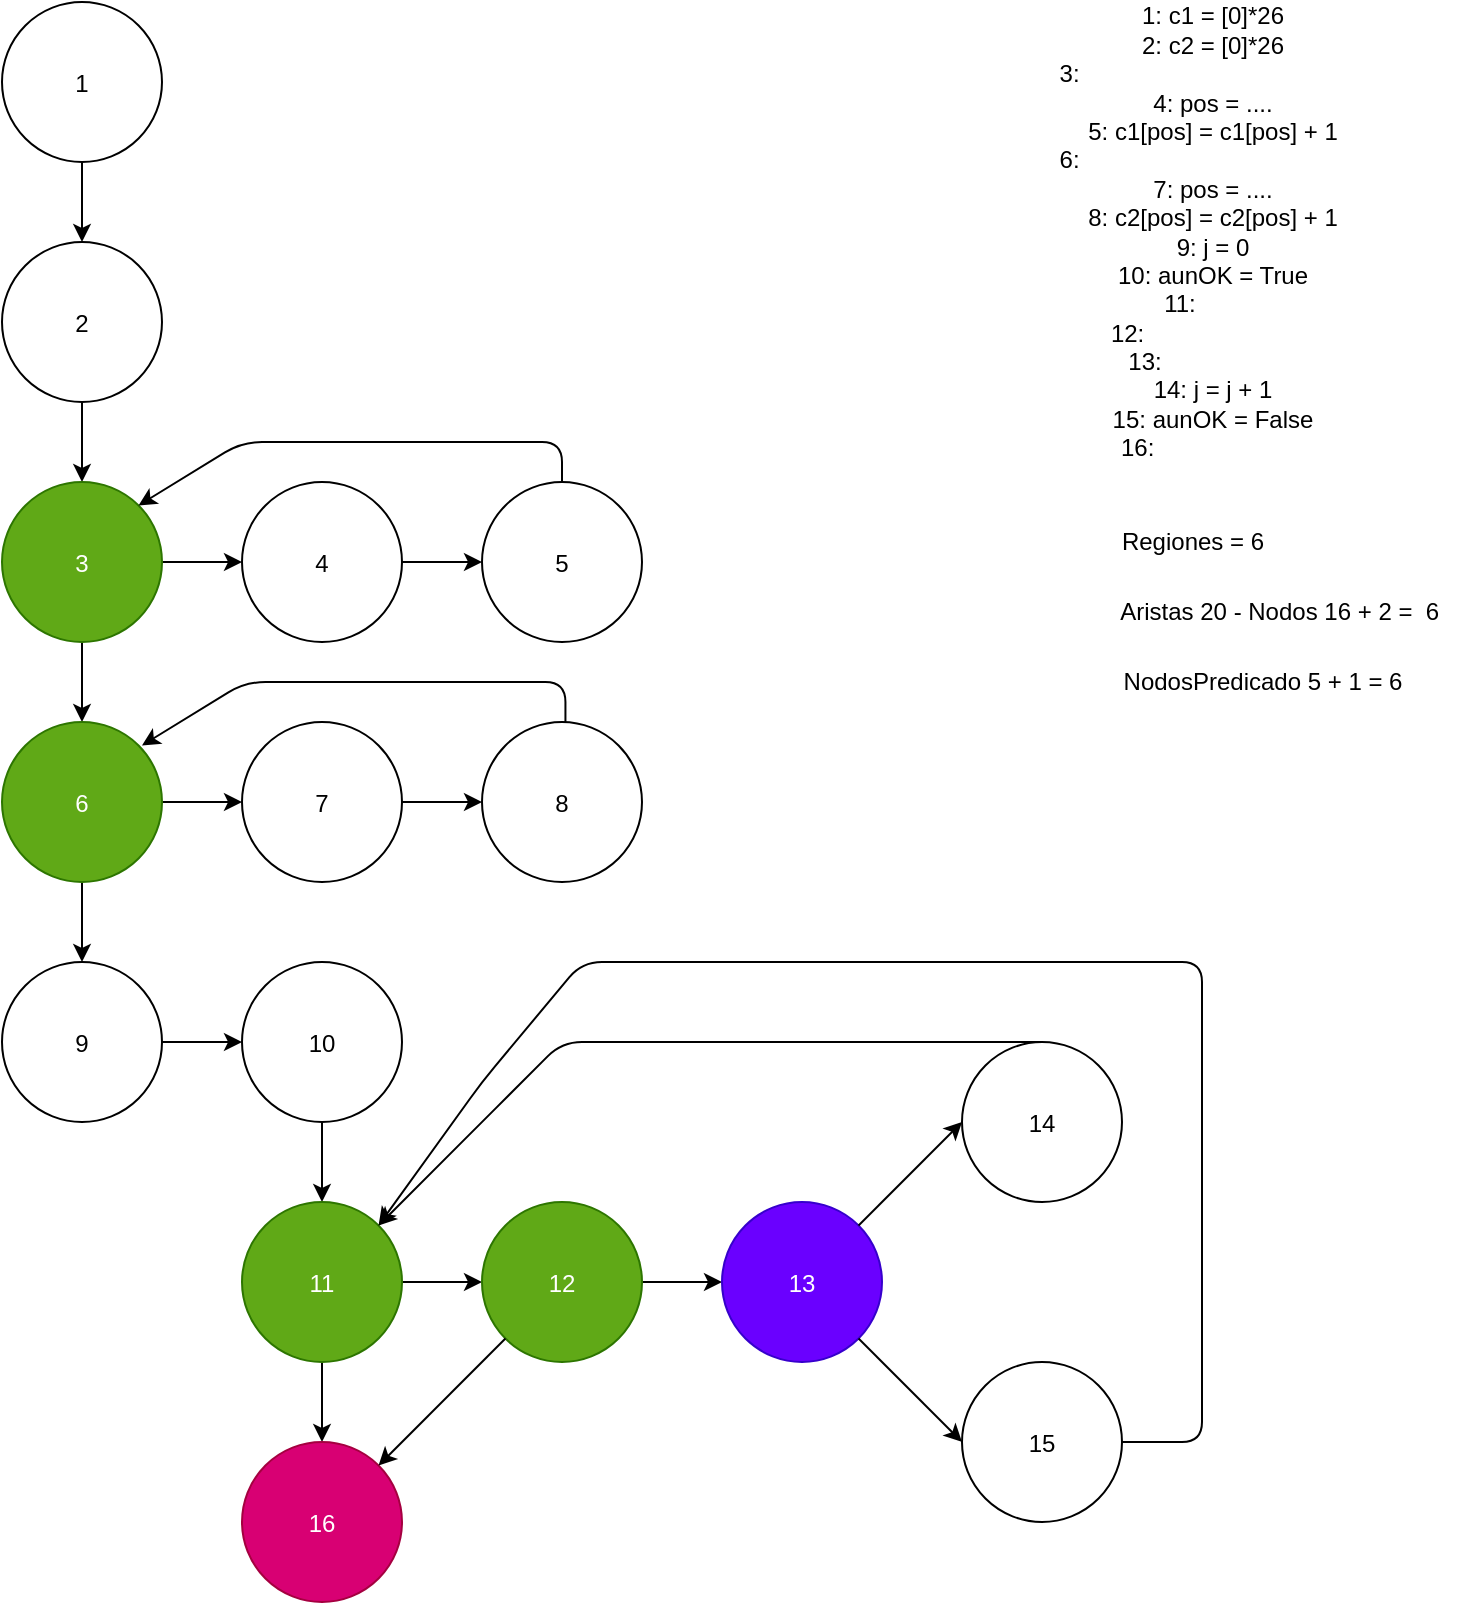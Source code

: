 <mxfile>
    <diagram id="gaFSn1sXhkaykBUM7PYP" name="Page-1">
        <mxGraphModel dx="873" dy="636" grid="1" gridSize="10" guides="1" tooltips="1" connect="1" arrows="1" fold="1" page="1" pageScale="1" pageWidth="850" pageHeight="1100" math="0" shadow="0">
            <root>
                <mxCell id="0"/>
                <mxCell id="1" parent="0"/>
                <mxCell id="4" value="" style="edgeStyle=none;html=1;" parent="1" source="2" target="3" edge="1">
                    <mxGeometry relative="1" as="geometry"/>
                </mxCell>
                <mxCell id="2" value="&lt;p style=&quot;line-height: 1&quot;&gt;1&lt;/p&gt;" style="ellipse;whiteSpace=wrap;html=1;aspect=fixed;" parent="1" vertex="1">
                    <mxGeometry x="40" y="40" width="80" height="80" as="geometry"/>
                </mxCell>
                <mxCell id="6" value="" style="edgeStyle=none;html=1;" parent="1" source="3" target="5" edge="1">
                    <mxGeometry relative="1" as="geometry"/>
                </mxCell>
                <mxCell id="3" value="&lt;p style=&quot;line-height: 1&quot;&gt;2&lt;/p&gt;" style="ellipse;whiteSpace=wrap;html=1;aspect=fixed;" parent="1" vertex="1">
                    <mxGeometry x="40" y="160" width="80" height="80" as="geometry"/>
                </mxCell>
                <mxCell id="8" value="" style="edgeStyle=none;html=1;" parent="1" source="5" target="7" edge="1">
                    <mxGeometry relative="1" as="geometry"/>
                </mxCell>
                <mxCell id="10" value="" style="edgeStyle=none;html=1;" parent="1" source="5" target="9" edge="1">
                    <mxGeometry relative="1" as="geometry"/>
                </mxCell>
                <mxCell id="5" value="&lt;p style=&quot;line-height: 1&quot;&gt;3&lt;/p&gt;" style="ellipse;whiteSpace=wrap;html=1;aspect=fixed;fillColor=#60a917;fontColor=#ffffff;strokeColor=#2D7600;" parent="1" vertex="1">
                    <mxGeometry x="40" y="280" width="80" height="80" as="geometry"/>
                </mxCell>
                <mxCell id="16" value="" style="edgeStyle=none;html=1;" parent="1" source="7" target="14" edge="1">
                    <mxGeometry relative="1" as="geometry"/>
                </mxCell>
                <mxCell id="20" value="" style="edgeStyle=none;html=1;" parent="1" source="7" target="19" edge="1">
                    <mxGeometry relative="1" as="geometry"/>
                </mxCell>
                <mxCell id="7" value="&lt;p style=&quot;line-height: 1&quot;&gt;6&lt;/p&gt;" style="ellipse;whiteSpace=wrap;html=1;aspect=fixed;fillColor=#60a917;fontColor=#ffffff;strokeColor=#2D7600;" parent="1" vertex="1">
                    <mxGeometry x="40" y="400" width="80" height="80" as="geometry"/>
                </mxCell>
                <mxCell id="12" value="" style="edgeStyle=none;html=1;" parent="1" source="9" target="11" edge="1">
                    <mxGeometry relative="1" as="geometry"/>
                </mxCell>
                <mxCell id="9" value="&lt;p style=&quot;line-height: 1&quot;&gt;4&lt;/p&gt;" style="ellipse;whiteSpace=wrap;html=1;aspect=fixed;" parent="1" vertex="1">
                    <mxGeometry x="160" y="280" width="80" height="80" as="geometry"/>
                </mxCell>
                <mxCell id="11" value="&lt;p style=&quot;line-height: 1&quot;&gt;5&lt;/p&gt;" style="ellipse;whiteSpace=wrap;html=1;aspect=fixed;" parent="1" vertex="1">
                    <mxGeometry x="280" y="280" width="80" height="80" as="geometry"/>
                </mxCell>
                <mxCell id="13" value="" style="edgeStyle=none;html=1;exitX=0.5;exitY=0;exitDx=0;exitDy=0;entryX=1;entryY=0;entryDx=0;entryDy=0;" parent="1" source="11" target="5" edge="1">
                    <mxGeometry relative="1" as="geometry">
                        <mxPoint x="250" y="330" as="sourcePoint"/>
                        <mxPoint x="290" y="330" as="targetPoint"/>
                        <Array as="points">
                            <mxPoint x="320" y="260"/>
                            <mxPoint x="160" y="260"/>
                        </Array>
                    </mxGeometry>
                </mxCell>
                <mxCell id="17" value="" style="edgeStyle=none;html=1;" parent="1" source="14" target="15" edge="1">
                    <mxGeometry relative="1" as="geometry"/>
                </mxCell>
                <mxCell id="14" value="&lt;p style=&quot;line-height: 1&quot;&gt;7&lt;/p&gt;" style="ellipse;whiteSpace=wrap;html=1;aspect=fixed;" parent="1" vertex="1">
                    <mxGeometry x="160" y="400" width="80" height="80" as="geometry"/>
                </mxCell>
                <mxCell id="15" value="&lt;p style=&quot;line-height: 1&quot;&gt;8&lt;br&gt;&lt;/p&gt;" style="ellipse;whiteSpace=wrap;html=1;aspect=fixed;" parent="1" vertex="1">
                    <mxGeometry x="280" y="400" width="80" height="80" as="geometry"/>
                </mxCell>
                <mxCell id="18" value="" style="edgeStyle=none;html=1;exitX=0.5;exitY=0;exitDx=0;exitDy=0;entryX=1;entryY=0;entryDx=0;entryDy=0;" parent="1" edge="1">
                    <mxGeometry relative="1" as="geometry">
                        <mxPoint x="321.72" y="400" as="sourcePoint"/>
                        <mxPoint x="110.004" y="411.716" as="targetPoint"/>
                        <Array as="points">
                            <mxPoint x="321.72" y="380"/>
                            <mxPoint x="161.72" y="380"/>
                        </Array>
                    </mxGeometry>
                </mxCell>
                <mxCell id="22" value="" style="edgeStyle=none;html=1;" parent="1" source="19" target="21" edge="1">
                    <mxGeometry relative="1" as="geometry"/>
                </mxCell>
                <mxCell id="19" value="&lt;p style=&quot;line-height: 1&quot;&gt;9&lt;/p&gt;" style="ellipse;whiteSpace=wrap;html=1;aspect=fixed;" parent="1" vertex="1">
                    <mxGeometry x="40" y="520" width="80" height="80" as="geometry"/>
                </mxCell>
                <mxCell id="24" value="" style="edgeStyle=none;html=1;" parent="1" source="21" target="23" edge="1">
                    <mxGeometry relative="1" as="geometry"/>
                </mxCell>
                <mxCell id="21" value="&lt;p style=&quot;line-height: 1&quot;&gt;10&lt;/p&gt;" style="ellipse;whiteSpace=wrap;html=1;aspect=fixed;" parent="1" vertex="1">
                    <mxGeometry x="160" y="520" width="80" height="80" as="geometry"/>
                </mxCell>
                <mxCell id="26" value="" style="edgeStyle=none;html=1;" parent="1" source="23" target="25" edge="1">
                    <mxGeometry relative="1" as="geometry"/>
                </mxCell>
                <mxCell id="28" value="" style="edgeStyle=none;html=1;" parent="1" source="23" target="27" edge="1">
                    <mxGeometry relative="1" as="geometry"/>
                </mxCell>
                <mxCell id="23" value="&lt;p style=&quot;line-height: 1&quot;&gt;11&lt;/p&gt;" style="ellipse;whiteSpace=wrap;html=1;aspect=fixed;fillColor=#60a917;fontColor=#ffffff;strokeColor=#2D7600;" parent="1" vertex="1">
                    <mxGeometry x="160" y="640" width="80" height="80" as="geometry"/>
                </mxCell>
                <mxCell id="25" value="&lt;p style=&quot;line-height: 1&quot;&gt;16&lt;/p&gt;" style="ellipse;whiteSpace=wrap;html=1;aspect=fixed;fillColor=#d80073;fontColor=#ffffff;strokeColor=#A50040;" parent="1" vertex="1">
                    <mxGeometry x="160" y="760" width="80" height="80" as="geometry"/>
                </mxCell>
                <mxCell id="31" value="" style="edgeStyle=none;html=1;" parent="1" source="27" target="30" edge="1">
                    <mxGeometry relative="1" as="geometry"/>
                </mxCell>
                <mxCell id="27" value="&lt;p style=&quot;line-height: 1&quot;&gt;12&lt;/p&gt;" style="ellipse;whiteSpace=wrap;html=1;aspect=fixed;fillColor=#60a917;fontColor=#ffffff;strokeColor=#2D7600;" parent="1" vertex="1">
                    <mxGeometry x="280" y="640" width="80" height="80" as="geometry"/>
                </mxCell>
                <mxCell id="29" value="" style="edgeStyle=none;html=1;entryX=1;entryY=0;entryDx=0;entryDy=0;" parent="1" source="27" target="25" edge="1">
                    <mxGeometry relative="1" as="geometry">
                        <mxPoint x="210" y="730" as="sourcePoint"/>
                        <mxPoint x="210" y="770" as="targetPoint"/>
                    </mxGeometry>
                </mxCell>
                <mxCell id="30" value="&lt;p style=&quot;line-height: 1&quot;&gt;13&lt;/p&gt;" style="ellipse;whiteSpace=wrap;html=1;aspect=fixed;fillColor=#6a00ff;fontColor=#ffffff;strokeColor=#3700CC;" parent="1" vertex="1">
                    <mxGeometry x="400" y="640" width="80" height="80" as="geometry"/>
                </mxCell>
                <mxCell id="32" value="&lt;p style=&quot;line-height: 1&quot;&gt;14&lt;/p&gt;" style="ellipse;whiteSpace=wrap;html=1;aspect=fixed;" parent="1" vertex="1">
                    <mxGeometry x="520" y="560" width="80" height="80" as="geometry"/>
                </mxCell>
                <mxCell id="33" value="" style="edgeStyle=none;html=1;" parent="1" source="30" edge="1">
                    <mxGeometry relative="1" as="geometry">
                        <mxPoint x="370" y="690" as="sourcePoint"/>
                        <mxPoint x="520" y="600" as="targetPoint"/>
                    </mxGeometry>
                </mxCell>
                <mxCell id="34" value="&lt;p style=&quot;line-height: 1&quot;&gt;15&lt;/p&gt;" style="ellipse;whiteSpace=wrap;html=1;aspect=fixed;" parent="1" vertex="1">
                    <mxGeometry x="520" y="720" width="80" height="80" as="geometry"/>
                </mxCell>
                <mxCell id="36" value="" style="edgeStyle=none;html=1;entryX=0;entryY=0.5;entryDx=0;entryDy=0;" parent="1" source="30" target="34" edge="1">
                    <mxGeometry relative="1" as="geometry">
                        <mxPoint x="421.716" y="718.284" as="sourcePoint"/>
                        <mxPoint x="370" y="770" as="targetPoint"/>
                    </mxGeometry>
                </mxCell>
                <mxCell id="37" value="" style="edgeStyle=none;html=1;entryX=1;entryY=0;entryDx=0;entryDy=0;exitX=0.5;exitY=0;exitDx=0;exitDy=0;" parent="1" source="32" target="23" edge="1">
                    <mxGeometry relative="1" as="geometry">
                        <mxPoint x="478.284" y="661.716" as="sourcePoint"/>
                        <mxPoint x="530" y="610" as="targetPoint"/>
                        <Array as="points">
                            <mxPoint x="320" y="560"/>
                            <mxPoint x="280" y="600"/>
                        </Array>
                    </mxGeometry>
                </mxCell>
                <mxCell id="38" value="" style="edgeStyle=none;html=1;entryX=1;entryY=0;entryDx=0;entryDy=0;exitX=1;exitY=0.5;exitDx=0;exitDy=0;" parent="1" source="34" target="23" edge="1">
                    <mxGeometry relative="1" as="geometry">
                        <mxPoint x="600" y="820" as="sourcePoint"/>
                        <mxPoint x="268.284" y="911.716" as="targetPoint"/>
                        <Array as="points">
                            <mxPoint x="640" y="760"/>
                            <mxPoint x="640" y="520"/>
                            <mxPoint x="330" y="520"/>
                            <mxPoint x="280" y="580"/>
                        </Array>
                    </mxGeometry>
                </mxCell>
                <mxCell id="39" value="Regiones = 6" style="text;html=1;align=center;verticalAlign=middle;resizable=0;points=[];autosize=1;strokeColor=none;fillColor=none;" vertex="1" parent="1">
                    <mxGeometry x="590" y="300" width="90" height="20" as="geometry"/>
                </mxCell>
                <mxCell id="40" value="Aristas 20 - Nodos 16 + 2 =&amp;nbsp; 6&amp;nbsp;" style="text;html=1;align=center;verticalAlign=middle;resizable=0;points=[];autosize=1;strokeColor=none;fillColor=none;" vertex="1" parent="1">
                    <mxGeometry x="590" y="335" width="180" height="20" as="geometry"/>
                </mxCell>
                <mxCell id="41" value="NodosPredicado 5 + 1 = 6" style="text;html=1;align=center;verticalAlign=middle;resizable=0;points=[];autosize=1;strokeColor=none;fillColor=none;" vertex="1" parent="1">
                    <mxGeometry x="590" y="370" width="160" height="20" as="geometry"/>
                </mxCell>
                <mxCell id="42" value="1:&amp;nbsp;&lt;span&gt;c1 = [0]*26&lt;/span&gt;&lt;br&gt;2:&amp;nbsp;&lt;span&gt;c2 = [0]*26&lt;/span&gt;&lt;br&gt;3:&amp;nbsp;&lt;span style=&quot;color: rgb(255 , 255 , 255)&quot;&gt;for i in range len(cadena1)&lt;/span&gt;&lt;br&gt;4:&amp;nbsp;&lt;span&gt;pos = ....&lt;/span&gt;&lt;br&gt;5:&amp;nbsp;&lt;span&gt;c1[pos] = c1[pos] + 1&lt;/span&gt;&lt;br&gt;6:&amp;nbsp;&lt;span style=&quot;color: rgb(255 , 255 , 255)&quot;&gt;for i in range len(cadena2)&lt;/span&gt;&lt;br&gt;7:&amp;nbsp;&lt;span&gt;pos = ....&lt;/span&gt;&lt;br&gt;8:&amp;nbsp;&lt;span&gt;c2[pos] = c2[pos] + 1&lt;/span&gt;&lt;br&gt;9:&amp;nbsp;&lt;span&gt;j = 0&lt;/span&gt;&lt;br&gt;10:&amp;nbsp;&lt;span&gt;aunOK = True&lt;/span&gt;&lt;br&gt;11:&amp;nbsp;&lt;span style=&quot;color: rgb(255 , 255 , 255)&quot;&gt;j &amp;lt; 26&lt;/span&gt;&lt;br&gt;12:&amp;nbsp;&lt;span style=&quot;color: rgb(255 , 255 , 255)&quot;&gt;aunOK == True&lt;/span&gt;&lt;br&gt;13:&amp;nbsp;&lt;span style=&quot;color: rgb(255 , 255 , 255)&quot;&gt;c1[j] == c2[j]&lt;/span&gt;&lt;br&gt;14:&amp;nbsp;&lt;span&gt;j = j + 1&lt;/span&gt;&lt;br&gt;15:&amp;nbsp;&lt;span&gt;aunOK = False&lt;/span&gt;&lt;br&gt;16:&amp;nbsp;&lt;span style=&quot;color: rgb(255 , 255 , 255)&quot;&gt;return aunOK&lt;/span&gt;" style="text;html=1;align=center;verticalAlign=middle;resizable=0;points=[];autosize=1;strokeColor=none;fillColor=none;" vertex="1" parent="1">
                    <mxGeometry x="560" y="40" width="170" height="230" as="geometry"/>
                </mxCell>
            </root>
        </mxGraphModel>
    </diagram>
</mxfile>